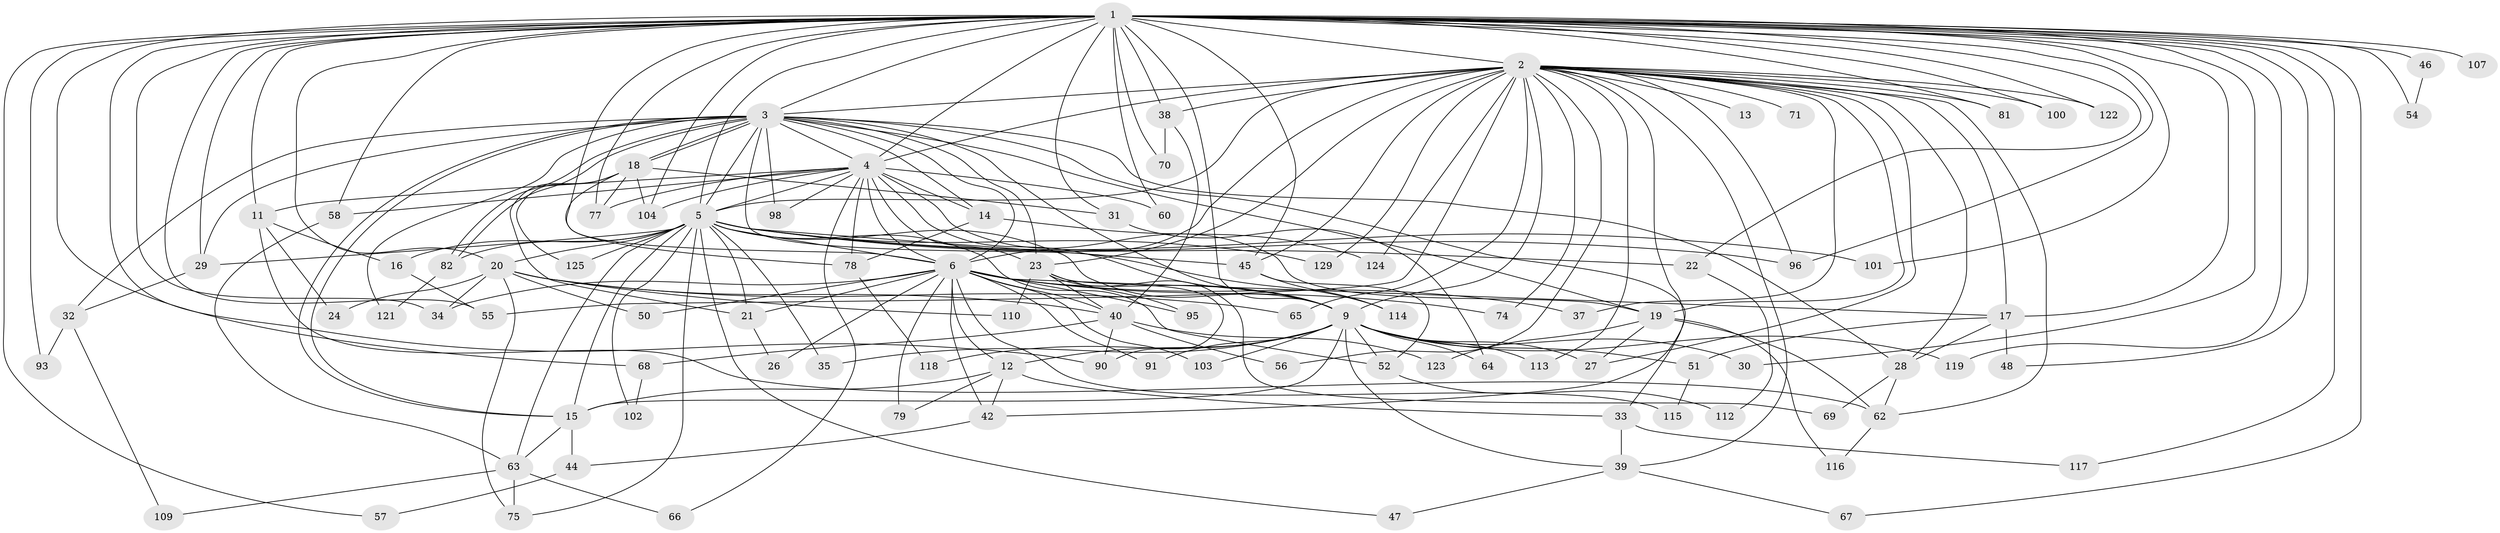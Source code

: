 // original degree distribution, {25: 0.007751937984496124, 20: 0.007751937984496124, 26: 0.007751937984496124, 21: 0.015503875968992248, 24: 0.015503875968992248, 28: 0.007751937984496124, 16: 0.007751937984496124, 23: 0.007751937984496124, 5: 0.023255813953488372, 6: 0.05426356589147287, 2: 0.5503875968992248, 3: 0.17829457364341086, 9: 0.015503875968992248, 4: 0.10077519379844961}
// Generated by graph-tools (version 1.1) at 2025/41/03/06/25 10:41:41]
// undirected, 95 vertices, 221 edges
graph export_dot {
graph [start="1"]
  node [color=gray90,style=filled];
  1 [super="+7"];
  2 [super="+10"];
  3 [super="+83"];
  4 [super="+53"];
  5 [super="+8"];
  6 [super="+105"];
  9 [super="+86"];
  11 [super="+88"];
  12 [super="+72"];
  13;
  14 [super="+99"];
  15 [super="+25"];
  16;
  17;
  18 [super="+87"];
  19 [super="+36"];
  20 [super="+126"];
  21 [super="+94"];
  22;
  23 [super="+43"];
  24;
  26;
  27 [super="+92"];
  28 [super="+61"];
  29 [super="+111"];
  30;
  31 [super="+59"];
  32;
  33;
  34 [super="+128"];
  35;
  37;
  38;
  39 [super="+49"];
  40 [super="+41"];
  42 [super="+89"];
  44;
  45 [super="+84"];
  46;
  47;
  48;
  50;
  51;
  52 [super="+85"];
  54;
  55 [super="+80"];
  56;
  57;
  58;
  60;
  62 [super="+73"];
  63 [super="+76"];
  64;
  65;
  66;
  67;
  68;
  69;
  70;
  71;
  74;
  75 [super="+106"];
  77;
  78;
  79;
  81;
  82 [super="+120"];
  90 [super="+97"];
  91;
  93;
  95;
  96 [super="+108"];
  98;
  100;
  101;
  102;
  103;
  104 [super="+127"];
  107;
  109;
  110;
  112;
  113;
  114;
  115;
  116;
  117;
  118;
  119;
  121;
  122;
  123;
  124;
  125;
  129;
  1 -- 2 [weight=4];
  1 -- 3 [weight=2];
  1 -- 4 [weight=3];
  1 -- 5 [weight=4];
  1 -- 6 [weight=2];
  1 -- 9 [weight=2];
  1 -- 20;
  1 -- 29;
  1 -- 30;
  1 -- 31;
  1 -- 38;
  1 -- 46 [weight=2];
  1 -- 54;
  1 -- 60;
  1 -- 70;
  1 -- 81;
  1 -- 90;
  1 -- 96;
  1 -- 101;
  1 -- 104;
  1 -- 122;
  1 -- 67;
  1 -- 11;
  1 -- 68;
  1 -- 77;
  1 -- 17;
  1 -- 22;
  1 -- 119;
  1 -- 93;
  1 -- 34;
  1 -- 100;
  1 -- 107;
  1 -- 45;
  1 -- 48;
  1 -- 117;
  1 -- 55;
  1 -- 57;
  1 -- 58;
  2 -- 3 [weight=2];
  2 -- 4 [weight=2];
  2 -- 5 [weight=4];
  2 -- 6 [weight=2];
  2 -- 9 [weight=2];
  2 -- 38;
  2 -- 39;
  2 -- 55;
  2 -- 62;
  2 -- 65;
  2 -- 71 [weight=2];
  2 -- 81;
  2 -- 122;
  2 -- 129;
  2 -- 74;
  2 -- 13;
  2 -- 17;
  2 -- 23;
  2 -- 28;
  2 -- 37;
  2 -- 100;
  2 -- 113;
  2 -- 56;
  2 -- 124;
  2 -- 45;
  2 -- 27;
  2 -- 19;
  2 -- 96;
  2 -- 42;
  3 -- 4;
  3 -- 5 [weight=3];
  3 -- 6;
  3 -- 9;
  3 -- 14;
  3 -- 15;
  3 -- 15;
  3 -- 18;
  3 -- 18;
  3 -- 19;
  3 -- 32;
  3 -- 33;
  3 -- 82;
  3 -- 82;
  3 -- 98;
  3 -- 114;
  3 -- 121;
  3 -- 28;
  3 -- 29;
  3 -- 23;
  4 -- 5 [weight=2];
  4 -- 6;
  4 -- 9;
  4 -- 11;
  4 -- 14;
  4 -- 19;
  4 -- 23;
  4 -- 58;
  4 -- 60;
  4 -- 66;
  4 -- 77;
  4 -- 78;
  4 -- 98;
  4 -- 104;
  5 -- 6 [weight=2];
  5 -- 9 [weight=2];
  5 -- 16;
  5 -- 20;
  5 -- 35;
  5 -- 45;
  5 -- 52;
  5 -- 63;
  5 -- 75;
  5 -- 125;
  5 -- 129;
  5 -- 96;
  5 -- 101;
  5 -- 102;
  5 -- 47;
  5 -- 21;
  5 -- 22;
  5 -- 29;
  5 -- 15;
  5 -- 82;
  6 -- 9;
  6 -- 12;
  6 -- 26;
  6 -- 37;
  6 -- 42;
  6 -- 50;
  6 -- 74;
  6 -- 79;
  6 -- 91;
  6 -- 95;
  6 -- 103;
  6 -- 115;
  6 -- 17;
  6 -- 40;
  6 -- 21;
  6 -- 34;
  9 -- 12;
  9 -- 27;
  9 -- 30;
  9 -- 35;
  9 -- 51;
  9 -- 52;
  9 -- 64;
  9 -- 91;
  9 -- 103;
  9 -- 113;
  9 -- 118;
  9 -- 119;
  9 -- 15;
  9 -- 39;
  11 -- 16;
  11 -- 24;
  11 -- 62;
  12 -- 33;
  12 -- 42;
  12 -- 79;
  12 -- 15;
  14 -- 78;
  14 -- 124;
  15 -- 44;
  15 -- 63;
  16 -- 55;
  17 -- 28;
  17 -- 48;
  17 -- 51;
  18 -- 21;
  18 -- 31 [weight=2];
  18 -- 78;
  18 -- 125;
  18 -- 77;
  18 -- 104;
  19 -- 27;
  19 -- 116;
  19 -- 123;
  19 -- 62;
  20 -- 24;
  20 -- 34;
  20 -- 50;
  20 -- 65;
  20 -- 110;
  20 -- 75;
  20 -- 40;
  21 -- 26;
  22 -- 112;
  23 -- 40;
  23 -- 69;
  23 -- 90;
  23 -- 110;
  23 -- 95;
  28 -- 69;
  28 -- 62;
  29 -- 32;
  31 -- 64;
  32 -- 93;
  32 -- 109;
  33 -- 39;
  33 -- 117;
  38 -- 40;
  38 -- 70;
  39 -- 47;
  39 -- 67;
  40 -- 56;
  40 -- 68;
  40 -- 90;
  40 -- 123;
  42 -- 44;
  44 -- 57;
  45 -- 114;
  45 -- 52;
  46 -- 54;
  51 -- 115;
  52 -- 112;
  58 -- 63;
  62 -- 116;
  63 -- 66;
  63 -- 75;
  63 -- 109;
  68 -- 102;
  78 -- 118;
  82 -- 121;
}
